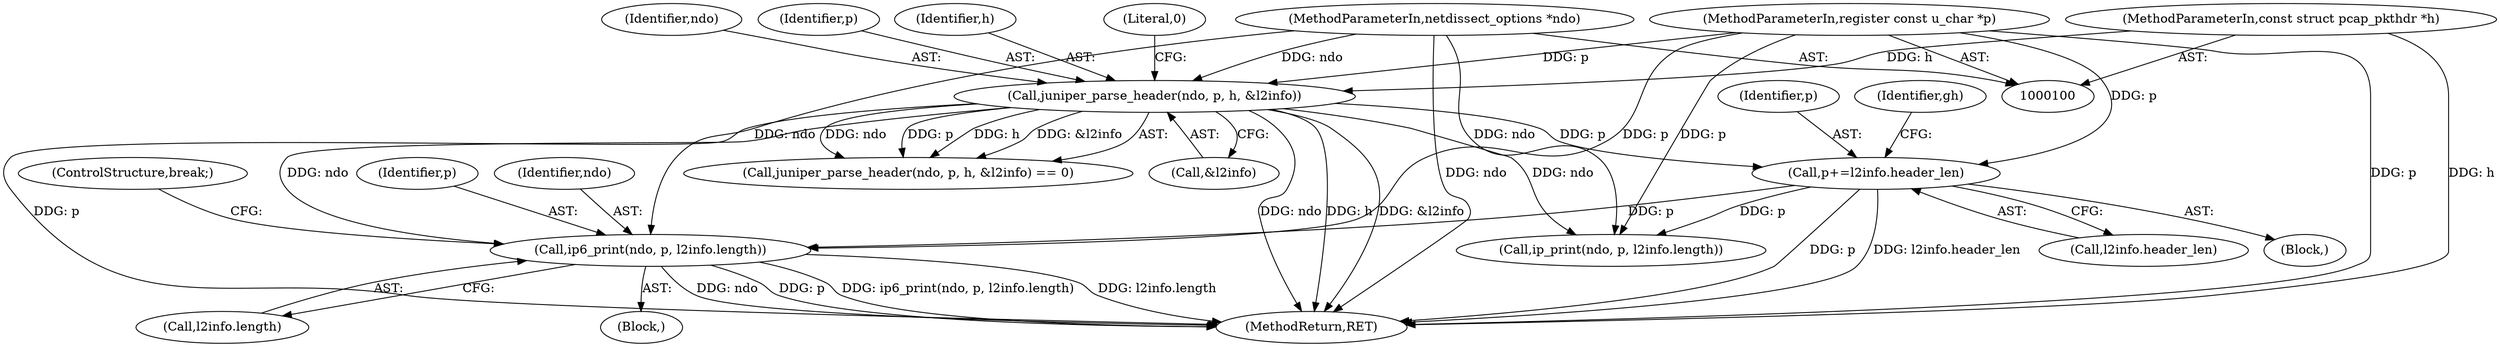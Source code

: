 digraph "0_tcpdump_b534e304568585707c4a92422aeca25cf908ff02_2@pointer" {
"1000184" [label="(Call,ip6_print(ndo, p, l2info.length))"];
"1000115" [label="(Call,juniper_parse_header(ndo, p, h, &l2info))"];
"1000101" [label="(MethodParameterIn,netdissect_options *ndo)"];
"1000103" [label="(MethodParameterIn,register const u_char *p)"];
"1000102" [label="(MethodParameterIn,const struct pcap_pkthdr *h)"];
"1000126" [label="(Call,p+=l2info.header_len)"];
"1000116" [label="(Identifier,ndo)"];
"1000184" [label="(Call,ip6_print(ndo, p, l2info.length))"];
"1000117" [label="(Identifier,p)"];
"1000102" [label="(MethodParameterIn,const struct pcap_pkthdr *h)"];
"1000101" [label="(MethodParameterIn,netdissect_options *ndo)"];
"1000114" [label="(Call,juniper_parse_header(ndo, p, h, &l2info) == 0)"];
"1000115" [label="(Call,juniper_parse_header(ndo, p, h, &l2info))"];
"1000127" [label="(Identifier,p)"];
"1000174" [label="(Block,)"];
"1000119" [label="(Call,&l2info)"];
"1000118" [label="(Identifier,h)"];
"1000190" [label="(ControlStructure,break;)"];
"1000186" [label="(Identifier,p)"];
"1000176" [label="(Call,ip_print(ndo, p, l2info.length))"];
"1000187" [label="(Call,l2info.length)"];
"1000128" [label="(Call,l2info.header_len)"];
"1000218" [label="(MethodReturn,RET)"];
"1000185" [label="(Identifier,ndo)"];
"1000103" [label="(MethodParameterIn,register const u_char *p)"];
"1000126" [label="(Call,p+=l2info.header_len)"];
"1000104" [label="(Block,)"];
"1000132" [label="(Identifier,gh)"];
"1000121" [label="(Literal,0)"];
"1000184" -> "1000174"  [label="AST: "];
"1000184" -> "1000187"  [label="CFG: "];
"1000185" -> "1000184"  [label="AST: "];
"1000186" -> "1000184"  [label="AST: "];
"1000187" -> "1000184"  [label="AST: "];
"1000190" -> "1000184"  [label="CFG: "];
"1000184" -> "1000218"  [label="DDG: l2info.length"];
"1000184" -> "1000218"  [label="DDG: ndo"];
"1000184" -> "1000218"  [label="DDG: p"];
"1000184" -> "1000218"  [label="DDG: ip6_print(ndo, p, l2info.length)"];
"1000115" -> "1000184"  [label="DDG: ndo"];
"1000101" -> "1000184"  [label="DDG: ndo"];
"1000126" -> "1000184"  [label="DDG: p"];
"1000103" -> "1000184"  [label="DDG: p"];
"1000115" -> "1000114"  [label="AST: "];
"1000115" -> "1000119"  [label="CFG: "];
"1000116" -> "1000115"  [label="AST: "];
"1000117" -> "1000115"  [label="AST: "];
"1000118" -> "1000115"  [label="AST: "];
"1000119" -> "1000115"  [label="AST: "];
"1000121" -> "1000115"  [label="CFG: "];
"1000115" -> "1000218"  [label="DDG: h"];
"1000115" -> "1000218"  [label="DDG: &l2info"];
"1000115" -> "1000218"  [label="DDG: p"];
"1000115" -> "1000218"  [label="DDG: ndo"];
"1000115" -> "1000114"  [label="DDG: ndo"];
"1000115" -> "1000114"  [label="DDG: p"];
"1000115" -> "1000114"  [label="DDG: h"];
"1000115" -> "1000114"  [label="DDG: &l2info"];
"1000101" -> "1000115"  [label="DDG: ndo"];
"1000103" -> "1000115"  [label="DDG: p"];
"1000102" -> "1000115"  [label="DDG: h"];
"1000115" -> "1000126"  [label="DDG: p"];
"1000115" -> "1000176"  [label="DDG: ndo"];
"1000101" -> "1000100"  [label="AST: "];
"1000101" -> "1000218"  [label="DDG: ndo"];
"1000101" -> "1000176"  [label="DDG: ndo"];
"1000103" -> "1000100"  [label="AST: "];
"1000103" -> "1000218"  [label="DDG: p"];
"1000103" -> "1000126"  [label="DDG: p"];
"1000103" -> "1000176"  [label="DDG: p"];
"1000102" -> "1000100"  [label="AST: "];
"1000102" -> "1000218"  [label="DDG: h"];
"1000126" -> "1000104"  [label="AST: "];
"1000126" -> "1000128"  [label="CFG: "];
"1000127" -> "1000126"  [label="AST: "];
"1000128" -> "1000126"  [label="AST: "];
"1000132" -> "1000126"  [label="CFG: "];
"1000126" -> "1000218"  [label="DDG: p"];
"1000126" -> "1000218"  [label="DDG: l2info.header_len"];
"1000126" -> "1000176"  [label="DDG: p"];
}
